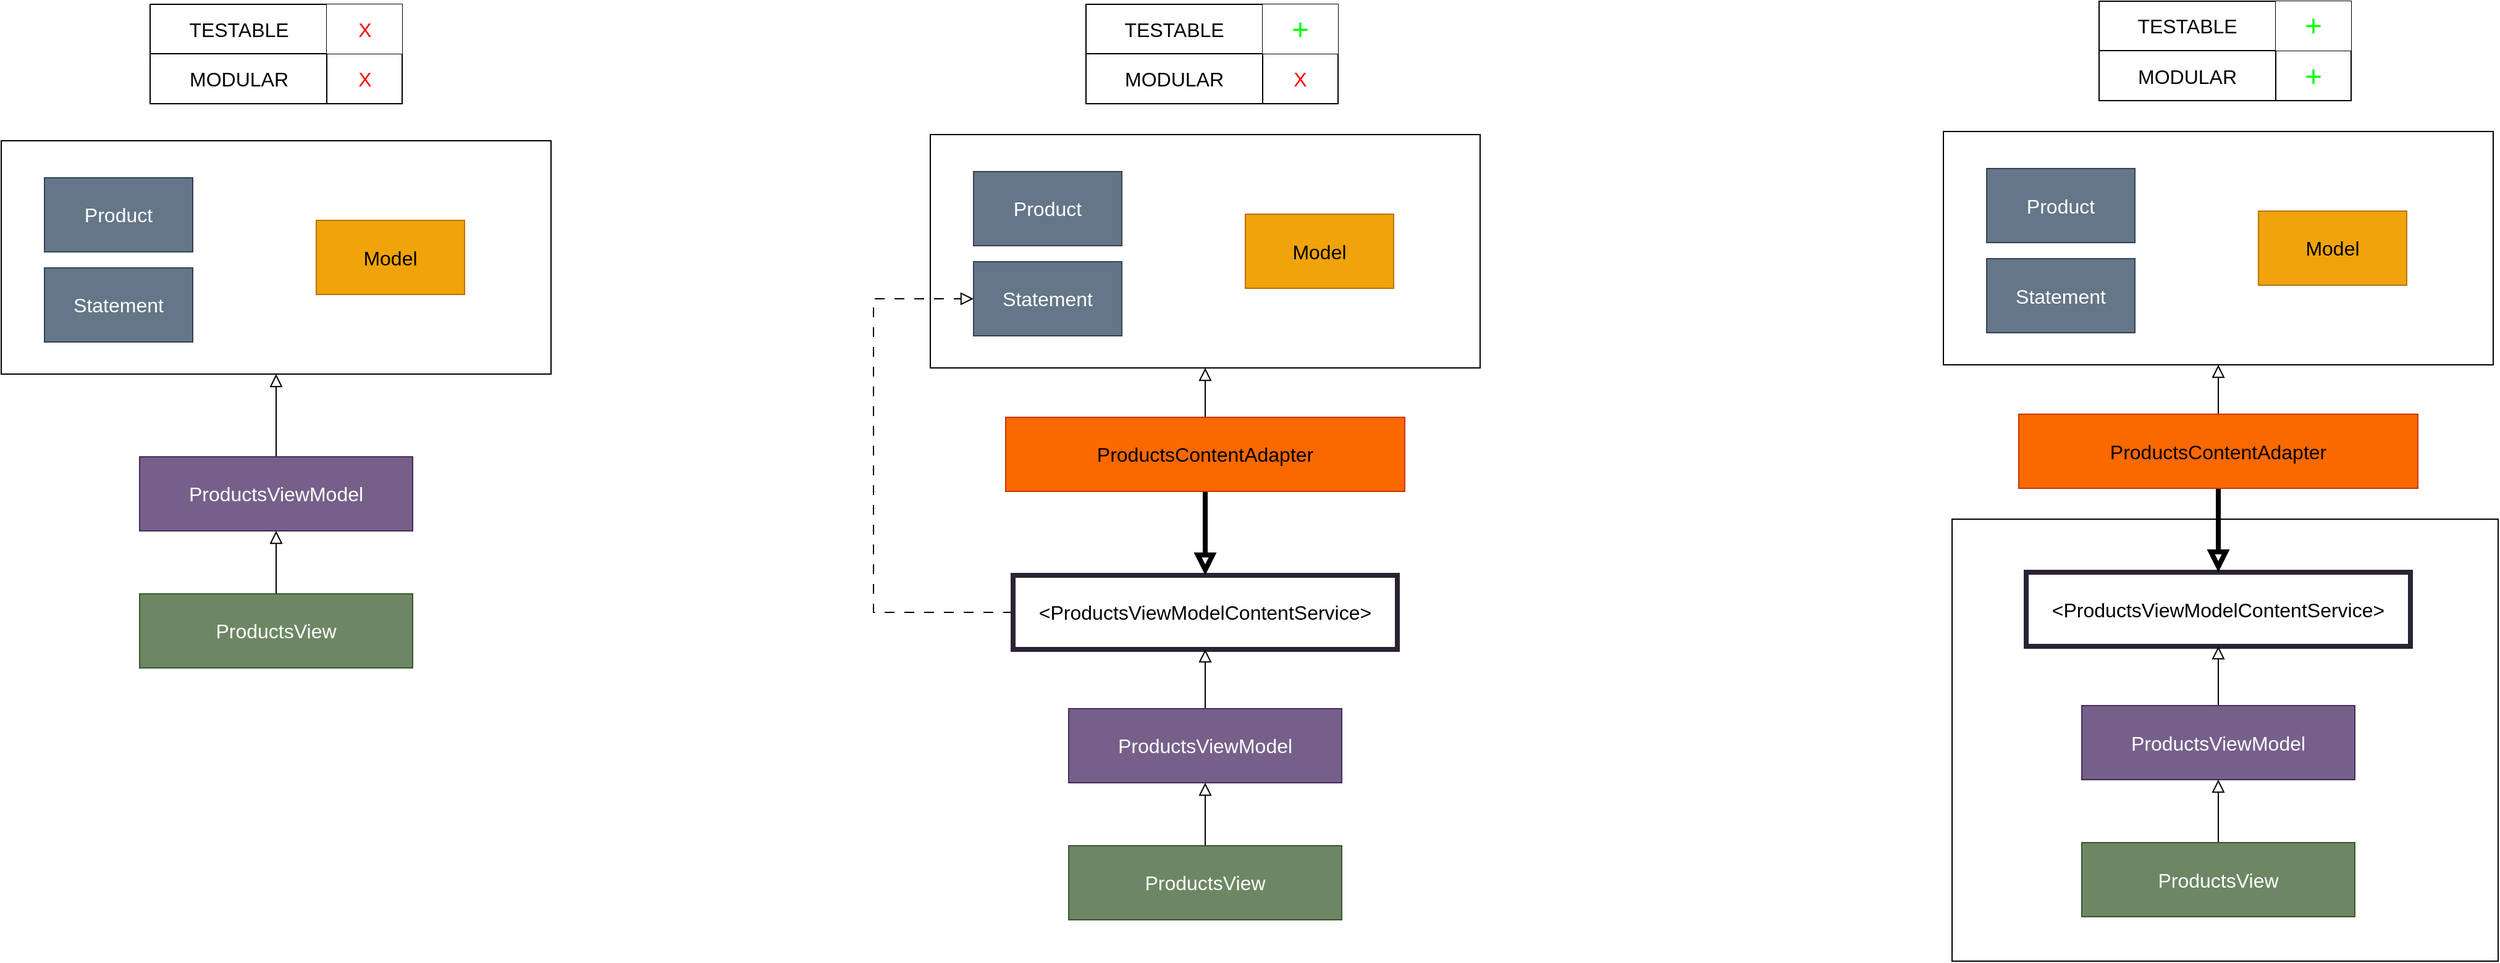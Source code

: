 <mxfile version="21.2.8" type="device">
  <diagram name="Page-1" id="Tdo1OIQlxjpybfJL_MLT">
    <mxGraphModel dx="1368" dy="1505" grid="0" gridSize="10" guides="1" tooltips="1" connect="1" arrows="1" fold="1" page="0" pageScale="1" pageWidth="827" pageHeight="1169" math="0" shadow="0">
      <root>
        <mxCell id="0" />
        <mxCell id="1" parent="0" />
        <mxCell id="hjIjUniiMOIQKqP6LFlC-32" value="" style="rounded=0;whiteSpace=wrap;html=1;fontSize=16;" parent="1" vertex="1">
          <mxGeometry x="795" y="26" width="445" height="189" as="geometry" />
        </mxCell>
        <mxCell id="hjIjUniiMOIQKqP6LFlC-4" value="" style="rounded=0;whiteSpace=wrap;html=1;fontSize=16;" parent="1" vertex="1">
          <mxGeometry x="43" y="31" width="445" height="189" as="geometry" />
        </mxCell>
        <mxCell id="hjIjUniiMOIQKqP6LFlC-1" value="Model" style="rounded=0;whiteSpace=wrap;html=1;fontSize=16;fillColor=#f0a30a;strokeColor=#BD7000;fontColor=#000000;" parent="1" vertex="1">
          <mxGeometry x="298" y="95.5" width="120" height="60" as="geometry" />
        </mxCell>
        <mxCell id="hjIjUniiMOIQKqP6LFlC-31" style="edgeStyle=orthogonalEdgeStyle;shape=connector;rounded=0;orthogonalLoop=1;jettySize=auto;html=1;exitX=0.5;exitY=0;exitDx=0;exitDy=0;entryX=0.5;entryY=1;entryDx=0;entryDy=0;labelBackgroundColor=default;strokeColor=default;fontFamily=Helvetica;fontSize=12;fontColor=default;endArrow=block;endFill=0;startSize=8;endSize=8;" parent="1" source="hjIjUniiMOIQKqP6LFlC-7" target="hjIjUniiMOIQKqP6LFlC-4" edge="1">
          <mxGeometry relative="1" as="geometry" />
        </mxCell>
        <mxCell id="hjIjUniiMOIQKqP6LFlC-7" value="ProductsViewModel" style="rounded=0;whiteSpace=wrap;html=1;fontSize=16;fillColor=#76608a;fontColor=#ffffff;strokeColor=#432D57;" parent="1" vertex="1">
          <mxGeometry x="155" y="287" width="221" height="60" as="geometry" />
        </mxCell>
        <mxCell id="hjIjUniiMOIQKqP6LFlC-87" style="edgeStyle=orthogonalEdgeStyle;shape=connector;rounded=0;orthogonalLoop=1;jettySize=auto;html=1;exitX=0;exitY=0.5;exitDx=0;exitDy=0;entryX=0;entryY=0.5;entryDx=0;entryDy=0;labelBackgroundColor=default;strokeColor=default;fontFamily=Helvetica;fontSize=12;fontColor=default;endArrow=block;endFill=0;startSize=8;endSize=8;dashed=1;dashPattern=8 8;" parent="1" source="hjIjUniiMOIQKqP6LFlC-20" target="hjIjUniiMOIQKqP6LFlC-39" edge="1">
          <mxGeometry relative="1" as="geometry">
            <Array as="points">
              <mxPoint x="749" y="413" />
              <mxPoint x="749" y="159" />
            </Array>
          </mxGeometry>
        </mxCell>
        <mxCell id="hjIjUniiMOIQKqP6LFlC-20" value="&amp;lt;ProductsViewModelContentService&amp;gt;" style="rounded=0;whiteSpace=wrap;html=1;fontSize=16;strokeColor=#2B2333;strokeWidth=4;" parent="1" vertex="1">
          <mxGeometry x="862" y="383" width="311" height="60" as="geometry" />
        </mxCell>
        <mxCell id="hjIjUniiMOIQKqP6LFlC-42" style="edgeStyle=orthogonalEdgeStyle;shape=connector;rounded=0;orthogonalLoop=1;jettySize=auto;html=1;entryX=0.5;entryY=1;entryDx=0;entryDy=0;labelBackgroundColor=default;strokeColor=default;fontFamily=Helvetica;fontSize=12;fontColor=default;endArrow=block;endFill=0;startSize=8;endSize=8;" parent="1" source="hjIjUniiMOIQKqP6LFlC-23" target="hjIjUniiMOIQKqP6LFlC-32" edge="1">
          <mxGeometry relative="1" as="geometry" />
        </mxCell>
        <mxCell id="hjIjUniiMOIQKqP6LFlC-43" style="edgeStyle=orthogonalEdgeStyle;shape=connector;rounded=0;orthogonalLoop=1;jettySize=auto;html=1;exitX=0.5;exitY=1;exitDx=0;exitDy=0;labelBackgroundColor=default;strokeColor=default;fontFamily=Helvetica;fontSize=12;fontColor=default;endArrow=block;endFill=0;startSize=8;endSize=8;strokeWidth=4;" parent="1" source="hjIjUniiMOIQKqP6LFlC-23" target="hjIjUniiMOIQKqP6LFlC-20" edge="1">
          <mxGeometry relative="1" as="geometry" />
        </mxCell>
        <mxCell id="hjIjUniiMOIQKqP6LFlC-23" value="ProductsContentAdapter" style="rounded=0;whiteSpace=wrap;html=1;fontSize=16;fillColor=#fa6800;fontColor=#000000;strokeColor=#C73500;" parent="1" vertex="1">
          <mxGeometry x="856" y="255" width="323" height="60" as="geometry" />
        </mxCell>
        <mxCell id="hjIjUniiMOIQKqP6LFlC-29" style="edgeStyle=orthogonalEdgeStyle;shape=connector;rounded=0;orthogonalLoop=1;jettySize=auto;html=1;labelBackgroundColor=default;strokeColor=default;fontFamily=Helvetica;fontSize=12;fontColor=default;endArrow=block;endFill=0;startSize=8;endSize=8;" parent="1" source="hjIjUniiMOIQKqP6LFlC-28" target="hjIjUniiMOIQKqP6LFlC-7" edge="1">
          <mxGeometry relative="1" as="geometry" />
        </mxCell>
        <mxCell id="hjIjUniiMOIQKqP6LFlC-28" value="ProductsView" style="rounded=0;whiteSpace=wrap;html=1;fontSize=16;fillColor=#6d8764;fontColor=#ffffff;strokeColor=#3A5431;" parent="1" vertex="1">
          <mxGeometry x="155" y="398" width="221" height="60" as="geometry" />
        </mxCell>
        <mxCell id="hjIjUniiMOIQKqP6LFlC-2" value="Product" style="rounded=0;whiteSpace=wrap;html=1;fontSize=16;fillColor=#647687;fontColor=#ffffff;strokeColor=#314354;" parent="1" vertex="1">
          <mxGeometry x="78" y="61" width="120" height="60" as="geometry" />
        </mxCell>
        <mxCell id="hjIjUniiMOIQKqP6LFlC-3" value="Statement" style="rounded=0;whiteSpace=wrap;html=1;fontSize=16;fillColor=#647687;fontColor=#ffffff;strokeColor=#314354;" parent="1" vertex="1">
          <mxGeometry x="78" y="134" width="120" height="60" as="geometry" />
        </mxCell>
        <mxCell id="hjIjUniiMOIQKqP6LFlC-33" value="Model" style="rounded=0;whiteSpace=wrap;html=1;fontSize=16;fillColor=#f0a30a;strokeColor=#BD7000;fontColor=#000000;" parent="1" vertex="1">
          <mxGeometry x="1050" y="90.5" width="120" height="60" as="geometry" />
        </mxCell>
        <mxCell id="hjIjUniiMOIQKqP6LFlC-40" style="edgeStyle=orthogonalEdgeStyle;shape=connector;rounded=0;orthogonalLoop=1;jettySize=auto;html=1;labelBackgroundColor=default;strokeColor=default;fontFamily=Helvetica;fontSize=12;fontColor=default;endArrow=block;endFill=0;startSize=8;endSize=8;" parent="1" source="hjIjUniiMOIQKqP6LFlC-35" target="hjIjUniiMOIQKqP6LFlC-20" edge="1">
          <mxGeometry relative="1" as="geometry" />
        </mxCell>
        <mxCell id="hjIjUniiMOIQKqP6LFlC-35" value="ProductsViewModel" style="rounded=0;whiteSpace=wrap;html=1;fontSize=16;fillColor=#76608a;fontColor=#ffffff;strokeColor=#432D57;" parent="1" vertex="1">
          <mxGeometry x="907" y="491" width="221" height="60" as="geometry" />
        </mxCell>
        <mxCell id="hjIjUniiMOIQKqP6LFlC-36" style="edgeStyle=orthogonalEdgeStyle;shape=connector;rounded=0;orthogonalLoop=1;jettySize=auto;html=1;labelBackgroundColor=default;strokeColor=default;fontFamily=Helvetica;fontSize=12;fontColor=default;endArrow=block;endFill=0;startSize=8;endSize=8;" parent="1" source="hjIjUniiMOIQKqP6LFlC-37" target="hjIjUniiMOIQKqP6LFlC-35" edge="1">
          <mxGeometry relative="1" as="geometry" />
        </mxCell>
        <mxCell id="hjIjUniiMOIQKqP6LFlC-37" value="ProductsView" style="rounded=0;whiteSpace=wrap;html=1;fontSize=16;fillColor=#6d8764;fontColor=#ffffff;strokeColor=#3A5431;" parent="1" vertex="1">
          <mxGeometry x="907" y="602" width="221" height="60" as="geometry" />
        </mxCell>
        <mxCell id="hjIjUniiMOIQKqP6LFlC-38" value="Product" style="rounded=0;whiteSpace=wrap;html=1;fontSize=16;fillColor=#647687;fontColor=#ffffff;strokeColor=#314354;" parent="1" vertex="1">
          <mxGeometry x="830" y="56" width="120" height="60" as="geometry" />
        </mxCell>
        <mxCell id="hjIjUniiMOIQKqP6LFlC-39" value="Statement" style="rounded=0;whiteSpace=wrap;html=1;fontSize=16;fillColor=#647687;fontColor=#ffffff;strokeColor=#314354;" parent="1" vertex="1">
          <mxGeometry x="830" y="129" width="120" height="60" as="geometry" />
        </mxCell>
        <mxCell id="I67McXanCnXTtGIuJ2nW-1" value="" style="shape=table;startSize=0;container=1;collapsible=0;childLayout=tableLayout;fontSize=16;" vertex="1" parent="1">
          <mxGeometry x="163.5" y="-79.5" width="204" height="80.5" as="geometry" />
        </mxCell>
        <mxCell id="I67McXanCnXTtGIuJ2nW-2" value="" style="shape=tableRow;horizontal=0;startSize=0;swimlaneHead=0;swimlaneBody=0;strokeColor=inherit;top=0;left=0;bottom=0;right=0;collapsible=0;dropTarget=0;fillColor=none;points=[[0,0.5],[1,0.5]];portConstraint=eastwest;fontSize=16;" vertex="1" parent="I67McXanCnXTtGIuJ2nW-1">
          <mxGeometry width="204" height="40" as="geometry" />
        </mxCell>
        <mxCell id="I67McXanCnXTtGIuJ2nW-3" value="TESTABLE" style="shape=partialRectangle;html=1;whiteSpace=wrap;connectable=0;strokeColor=inherit;overflow=hidden;fillColor=none;top=0;left=0;bottom=0;right=0;pointerEvents=1;fontSize=16;" vertex="1" parent="I67McXanCnXTtGIuJ2nW-2">
          <mxGeometry width="143" height="40" as="geometry">
            <mxRectangle width="143" height="40" as="alternateBounds" />
          </mxGeometry>
        </mxCell>
        <mxCell id="I67McXanCnXTtGIuJ2nW-4" value="X" style="shape=partialRectangle;html=1;whiteSpace=wrap;connectable=0;strokeColor=inherit;overflow=hidden;fillColor=default;top=0;left=0;bottom=0;right=0;pointerEvents=1;fontSize=16;fontColor=#FF0000;" vertex="1" parent="I67McXanCnXTtGIuJ2nW-2">
          <mxGeometry x="143" width="61" height="40" as="geometry">
            <mxRectangle width="61" height="40" as="alternateBounds" />
          </mxGeometry>
        </mxCell>
        <mxCell id="I67McXanCnXTtGIuJ2nW-5" value="" style="shape=tableRow;horizontal=0;startSize=0;swimlaneHead=0;swimlaneBody=0;strokeColor=inherit;top=0;left=0;bottom=0;right=0;collapsible=0;dropTarget=0;fillColor=none;points=[[0,0.5],[1,0.5]];portConstraint=eastwest;fontSize=16;" vertex="1" parent="I67McXanCnXTtGIuJ2nW-1">
          <mxGeometry y="40" width="204" height="41" as="geometry" />
        </mxCell>
        <mxCell id="I67McXanCnXTtGIuJ2nW-6" value="MODULAR" style="shape=partialRectangle;html=1;whiteSpace=wrap;connectable=0;strokeColor=inherit;overflow=hidden;fillColor=none;top=0;left=0;bottom=0;right=0;pointerEvents=1;fontSize=16;" vertex="1" parent="I67McXanCnXTtGIuJ2nW-5">
          <mxGeometry width="143" height="41" as="geometry">
            <mxRectangle width="143" height="41" as="alternateBounds" />
          </mxGeometry>
        </mxCell>
        <mxCell id="I67McXanCnXTtGIuJ2nW-7" value="X" style="shape=partialRectangle;html=1;whiteSpace=wrap;connectable=0;strokeColor=inherit;overflow=hidden;fillColor=none;top=0;left=0;bottom=0;right=0;pointerEvents=1;fontSize=16;fontColor=#FF0000;" vertex="1" parent="I67McXanCnXTtGIuJ2nW-5">
          <mxGeometry x="143" width="61" height="41" as="geometry">
            <mxRectangle width="61" height="41" as="alternateBounds" />
          </mxGeometry>
        </mxCell>
        <mxCell id="I67McXanCnXTtGIuJ2nW-9" value="" style="shape=table;startSize=0;container=1;collapsible=0;childLayout=tableLayout;fontSize=16;" vertex="1" parent="1">
          <mxGeometry x="921" y="-79.5" width="204" height="80.5" as="geometry" />
        </mxCell>
        <mxCell id="I67McXanCnXTtGIuJ2nW-10" value="" style="shape=tableRow;horizontal=0;startSize=0;swimlaneHead=0;swimlaneBody=0;strokeColor=inherit;top=0;left=0;bottom=0;right=0;collapsible=0;dropTarget=0;fillColor=none;points=[[0,0.5],[1,0.5]];portConstraint=eastwest;fontSize=16;" vertex="1" parent="I67McXanCnXTtGIuJ2nW-9">
          <mxGeometry width="204" height="40" as="geometry" />
        </mxCell>
        <mxCell id="I67McXanCnXTtGIuJ2nW-11" value="TESTABLE" style="shape=partialRectangle;html=1;whiteSpace=wrap;connectable=0;strokeColor=inherit;overflow=hidden;fillColor=none;top=0;left=0;bottom=0;right=0;pointerEvents=1;fontSize=16;" vertex="1" parent="I67McXanCnXTtGIuJ2nW-10">
          <mxGeometry width="143" height="40" as="geometry">
            <mxRectangle width="143" height="40" as="alternateBounds" />
          </mxGeometry>
        </mxCell>
        <mxCell id="I67McXanCnXTtGIuJ2nW-12" value="&lt;font color=&quot;#00ff00&quot; style=&quot;font-size: 24px;&quot;&gt;+&lt;/font&gt;" style="shape=partialRectangle;html=1;whiteSpace=wrap;connectable=0;strokeColor=inherit;overflow=hidden;fillColor=default;top=0;left=0;bottom=0;right=0;pointerEvents=1;fontSize=16;fontColor=#FF0000;" vertex="1" parent="I67McXanCnXTtGIuJ2nW-10">
          <mxGeometry x="143" width="61" height="40" as="geometry">
            <mxRectangle width="61" height="40" as="alternateBounds" />
          </mxGeometry>
        </mxCell>
        <mxCell id="I67McXanCnXTtGIuJ2nW-13" value="" style="shape=tableRow;horizontal=0;startSize=0;swimlaneHead=0;swimlaneBody=0;strokeColor=inherit;top=0;left=0;bottom=0;right=0;collapsible=0;dropTarget=0;fillColor=none;points=[[0,0.5],[1,0.5]];portConstraint=eastwest;fontSize=16;" vertex="1" parent="I67McXanCnXTtGIuJ2nW-9">
          <mxGeometry y="40" width="204" height="41" as="geometry" />
        </mxCell>
        <mxCell id="I67McXanCnXTtGIuJ2nW-14" value="MODULAR" style="shape=partialRectangle;html=1;whiteSpace=wrap;connectable=0;strokeColor=inherit;overflow=hidden;fillColor=none;top=0;left=0;bottom=0;right=0;pointerEvents=1;fontSize=16;" vertex="1" parent="I67McXanCnXTtGIuJ2nW-13">
          <mxGeometry width="143" height="41" as="geometry">
            <mxRectangle width="143" height="41" as="alternateBounds" />
          </mxGeometry>
        </mxCell>
        <mxCell id="I67McXanCnXTtGIuJ2nW-15" value="X" style="shape=partialRectangle;html=1;whiteSpace=wrap;connectable=0;strokeColor=inherit;overflow=hidden;fillColor=none;top=0;left=0;bottom=0;right=0;pointerEvents=1;fontSize=16;fontColor=#FF0000;" vertex="1" parent="I67McXanCnXTtGIuJ2nW-13">
          <mxGeometry x="143" width="61" height="41" as="geometry">
            <mxRectangle width="61" height="41" as="alternateBounds" />
          </mxGeometry>
        </mxCell>
        <mxCell id="I67McXanCnXTtGIuJ2nW-16" value="" style="rounded=0;whiteSpace=wrap;html=1;fontFamily=Helvetica;fontSize=12;fontColor=default;" vertex="1" parent="1">
          <mxGeometry x="1622" y="337.5" width="442" height="358" as="geometry" />
        </mxCell>
        <mxCell id="I67McXanCnXTtGIuJ2nW-17" value="" style="rounded=0;whiteSpace=wrap;html=1;fontSize=16;" vertex="1" parent="1">
          <mxGeometry x="1615" y="23.5" width="445" height="189" as="geometry" />
        </mxCell>
        <mxCell id="I67McXanCnXTtGIuJ2nW-19" value="&amp;lt;ProductsViewModelContentService&amp;gt;" style="rounded=0;whiteSpace=wrap;html=1;fontSize=16;strokeColor=#2B2333;strokeWidth=4;" vertex="1" parent="1">
          <mxGeometry x="1682" y="380.5" width="311" height="60" as="geometry" />
        </mxCell>
        <mxCell id="I67McXanCnXTtGIuJ2nW-20" style="edgeStyle=orthogonalEdgeStyle;shape=connector;rounded=0;orthogonalLoop=1;jettySize=auto;html=1;entryX=0.5;entryY=1;entryDx=0;entryDy=0;labelBackgroundColor=default;strokeColor=default;fontFamily=Helvetica;fontSize=12;fontColor=default;endArrow=block;endFill=0;startSize=8;endSize=8;" edge="1" source="I67McXanCnXTtGIuJ2nW-22" target="I67McXanCnXTtGIuJ2nW-17" parent="1">
          <mxGeometry relative="1" as="geometry" />
        </mxCell>
        <mxCell id="I67McXanCnXTtGIuJ2nW-21" style="edgeStyle=orthogonalEdgeStyle;shape=connector;rounded=0;orthogonalLoop=1;jettySize=auto;html=1;exitX=0.5;exitY=1;exitDx=0;exitDy=0;labelBackgroundColor=default;strokeColor=default;fontFamily=Helvetica;fontSize=12;fontColor=default;endArrow=block;endFill=0;startSize=8;endSize=8;strokeWidth=4;" edge="1" source="I67McXanCnXTtGIuJ2nW-22" target="I67McXanCnXTtGIuJ2nW-19" parent="1">
          <mxGeometry relative="1" as="geometry" />
        </mxCell>
        <mxCell id="I67McXanCnXTtGIuJ2nW-22" value="ProductsContentAdapter" style="rounded=0;whiteSpace=wrap;html=1;fontSize=16;fillColor=#fa6800;fontColor=#000000;strokeColor=#C73500;" vertex="1" parent="1">
          <mxGeometry x="1676" y="252.5" width="323" height="60" as="geometry" />
        </mxCell>
        <mxCell id="I67McXanCnXTtGIuJ2nW-23" value="Model" style="rounded=0;whiteSpace=wrap;html=1;fontSize=16;fillColor=#f0a30a;strokeColor=#BD7000;fontColor=#000000;" vertex="1" parent="1">
          <mxGeometry x="1870" y="88" width="120" height="60" as="geometry" />
        </mxCell>
        <mxCell id="I67McXanCnXTtGIuJ2nW-24" style="edgeStyle=orthogonalEdgeStyle;shape=connector;rounded=0;orthogonalLoop=1;jettySize=auto;html=1;labelBackgroundColor=default;strokeColor=default;fontFamily=Helvetica;fontSize=12;fontColor=default;endArrow=block;endFill=0;startSize=8;endSize=8;" edge="1" source="I67McXanCnXTtGIuJ2nW-25" target="I67McXanCnXTtGIuJ2nW-19" parent="1">
          <mxGeometry relative="1" as="geometry" />
        </mxCell>
        <mxCell id="I67McXanCnXTtGIuJ2nW-25" value="ProductsViewModel" style="rounded=0;whiteSpace=wrap;html=1;fontSize=16;fillColor=#76608a;fontColor=#ffffff;strokeColor=#432D57;" vertex="1" parent="1">
          <mxGeometry x="1727" y="488.5" width="221" height="60" as="geometry" />
        </mxCell>
        <mxCell id="I67McXanCnXTtGIuJ2nW-26" style="edgeStyle=orthogonalEdgeStyle;shape=connector;rounded=0;orthogonalLoop=1;jettySize=auto;html=1;labelBackgroundColor=default;strokeColor=default;fontFamily=Helvetica;fontSize=12;fontColor=default;endArrow=block;endFill=0;startSize=8;endSize=8;" edge="1" source="I67McXanCnXTtGIuJ2nW-27" target="I67McXanCnXTtGIuJ2nW-25" parent="1">
          <mxGeometry relative="1" as="geometry" />
        </mxCell>
        <mxCell id="I67McXanCnXTtGIuJ2nW-27" value="ProductsView" style="rounded=0;whiteSpace=wrap;html=1;fontSize=16;fillColor=#6d8764;fontColor=#ffffff;strokeColor=#3A5431;" vertex="1" parent="1">
          <mxGeometry x="1727" y="599.5" width="221" height="60" as="geometry" />
        </mxCell>
        <mxCell id="I67McXanCnXTtGIuJ2nW-28" value="Product" style="rounded=0;whiteSpace=wrap;html=1;fontSize=16;fillColor=#647687;fontColor=#ffffff;strokeColor=#314354;" vertex="1" parent="1">
          <mxGeometry x="1650" y="53.5" width="120" height="60" as="geometry" />
        </mxCell>
        <mxCell id="I67McXanCnXTtGIuJ2nW-29" value="Statement" style="rounded=0;whiteSpace=wrap;html=1;fontSize=16;fillColor=#647687;fontColor=#ffffff;strokeColor=#314354;" vertex="1" parent="1">
          <mxGeometry x="1650" y="126.5" width="120" height="60" as="geometry" />
        </mxCell>
        <mxCell id="I67McXanCnXTtGIuJ2nW-31" value="" style="shape=table;startSize=0;container=1;collapsible=0;childLayout=tableLayout;fontSize=16;" vertex="1" parent="1">
          <mxGeometry x="1741" y="-82" width="204" height="80.5" as="geometry" />
        </mxCell>
        <mxCell id="I67McXanCnXTtGIuJ2nW-32" value="" style="shape=tableRow;horizontal=0;startSize=0;swimlaneHead=0;swimlaneBody=0;strokeColor=inherit;top=0;left=0;bottom=0;right=0;collapsible=0;dropTarget=0;fillColor=none;points=[[0,0.5],[1,0.5]];portConstraint=eastwest;fontSize=16;" vertex="1" parent="I67McXanCnXTtGIuJ2nW-31">
          <mxGeometry width="204" height="40" as="geometry" />
        </mxCell>
        <mxCell id="I67McXanCnXTtGIuJ2nW-33" value="TESTABLE" style="shape=partialRectangle;html=1;whiteSpace=wrap;connectable=0;strokeColor=inherit;overflow=hidden;fillColor=none;top=0;left=0;bottom=0;right=0;pointerEvents=1;fontSize=16;" vertex="1" parent="I67McXanCnXTtGIuJ2nW-32">
          <mxGeometry width="143" height="40" as="geometry">
            <mxRectangle width="143" height="40" as="alternateBounds" />
          </mxGeometry>
        </mxCell>
        <mxCell id="I67McXanCnXTtGIuJ2nW-34" value="&lt;font color=&quot;#00ff00&quot; style=&quot;font-size: 24px;&quot;&gt;+&lt;/font&gt;" style="shape=partialRectangle;html=1;whiteSpace=wrap;connectable=0;strokeColor=inherit;overflow=hidden;fillColor=default;top=0;left=0;bottom=0;right=0;pointerEvents=1;fontSize=16;fontColor=#FF0000;" vertex="1" parent="I67McXanCnXTtGIuJ2nW-32">
          <mxGeometry x="143" width="61" height="40" as="geometry">
            <mxRectangle width="61" height="40" as="alternateBounds" />
          </mxGeometry>
        </mxCell>
        <mxCell id="I67McXanCnXTtGIuJ2nW-35" value="" style="shape=tableRow;horizontal=0;startSize=0;swimlaneHead=0;swimlaneBody=0;strokeColor=inherit;top=0;left=0;bottom=0;right=0;collapsible=0;dropTarget=0;fillColor=none;points=[[0,0.5],[1,0.5]];portConstraint=eastwest;fontSize=16;" vertex="1" parent="I67McXanCnXTtGIuJ2nW-31">
          <mxGeometry y="40" width="204" height="41" as="geometry" />
        </mxCell>
        <mxCell id="I67McXanCnXTtGIuJ2nW-36" value="MODULAR" style="shape=partialRectangle;html=1;whiteSpace=wrap;connectable=0;strokeColor=inherit;overflow=hidden;fillColor=none;top=0;left=0;bottom=0;right=0;pointerEvents=1;fontSize=16;" vertex="1" parent="I67McXanCnXTtGIuJ2nW-35">
          <mxGeometry width="143" height="41" as="geometry">
            <mxRectangle width="143" height="41" as="alternateBounds" />
          </mxGeometry>
        </mxCell>
        <mxCell id="I67McXanCnXTtGIuJ2nW-37" value="&lt;font color=&quot;#00ff00&quot; style=&quot;font-size: 24px;&quot;&gt;+&lt;/font&gt;" style="shape=partialRectangle;html=1;whiteSpace=wrap;connectable=0;strokeColor=inherit;overflow=hidden;fillColor=none;top=0;left=0;bottom=0;right=0;pointerEvents=1;fontSize=16;fontColor=#FF0000;" vertex="1" parent="I67McXanCnXTtGIuJ2nW-35">
          <mxGeometry x="143" width="61" height="41" as="geometry">
            <mxRectangle width="61" height="41" as="alternateBounds" />
          </mxGeometry>
        </mxCell>
      </root>
    </mxGraphModel>
  </diagram>
</mxfile>
